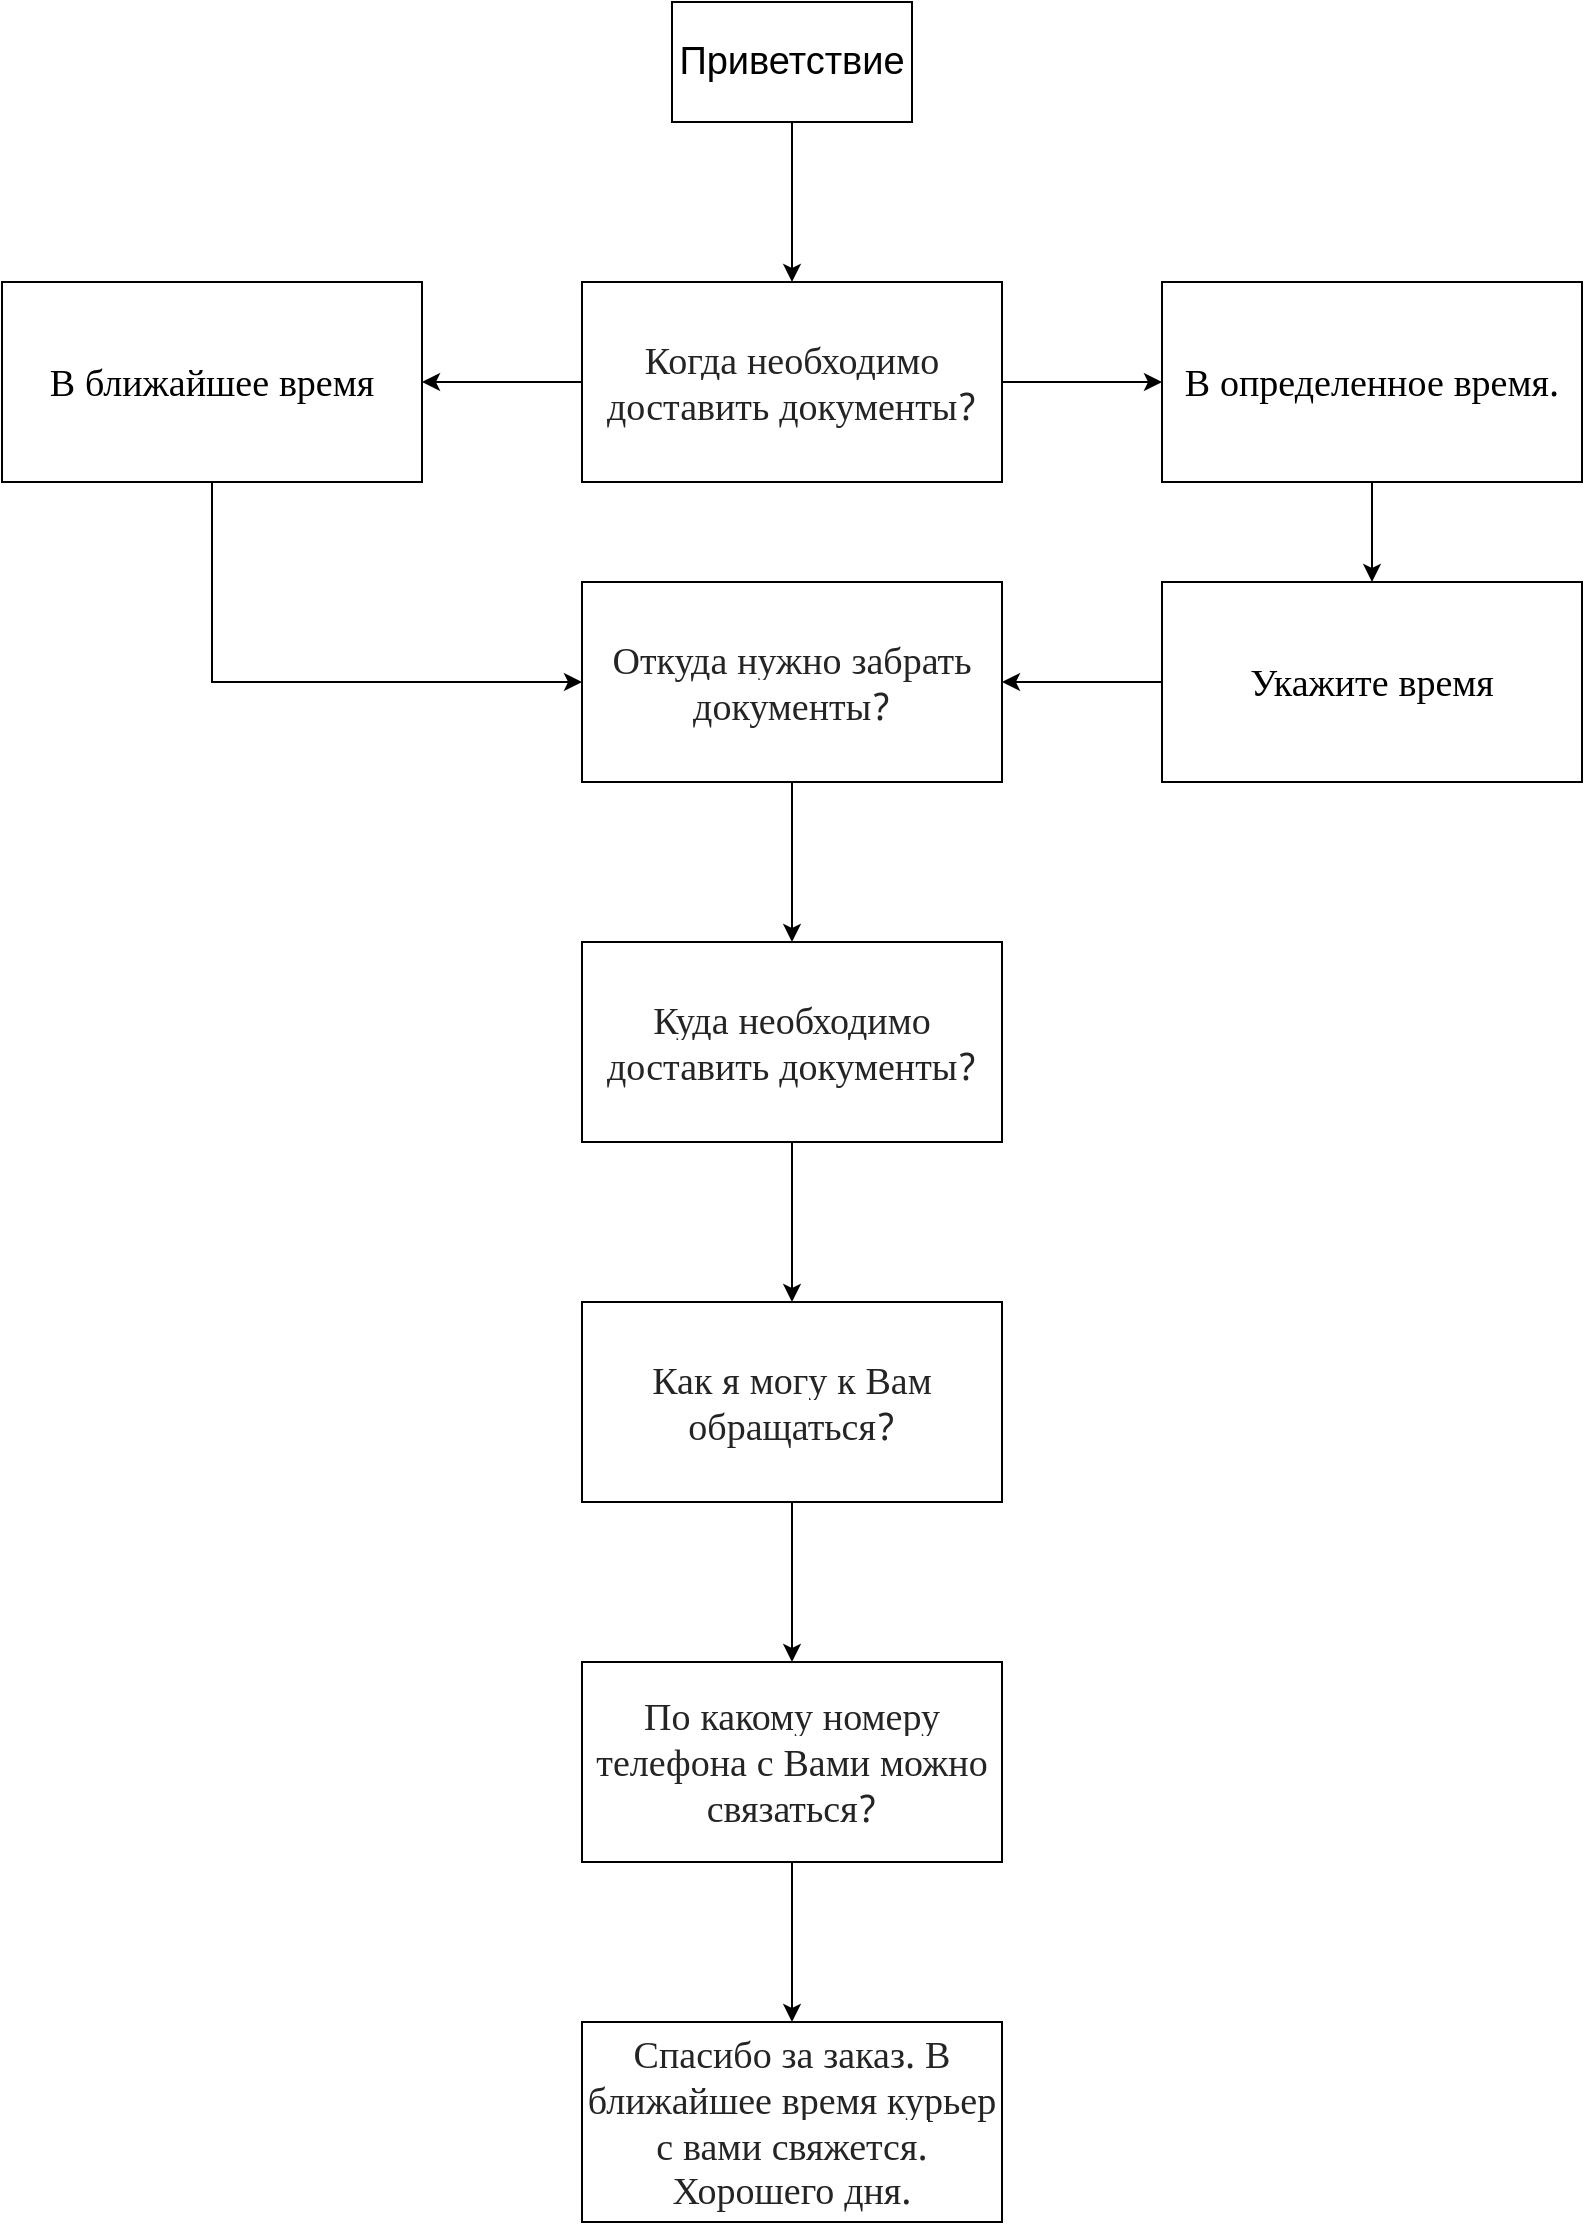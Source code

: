 <mxfile version="13.9.9" type="github">
  <diagram id="4grpE7qk7KgjLC-4zbe9" name="Страница 1">
    <mxGraphModel dx="1038" dy="576" grid="1" gridSize="10" guides="1" tooltips="1" connect="1" arrows="1" fold="1" page="1" pageScale="1" pageWidth="827" pageHeight="1169" math="0" shadow="0">
      <root>
        <mxCell id="0" />
        <mxCell id="1" parent="0" />
        <mxCell id="YwVRpdJXpS6gCIjoCCGZ-3" value="" style="edgeStyle=orthogonalEdgeStyle;rounded=0;orthogonalLoop=1;jettySize=auto;html=1;" edge="1" parent="1" source="YwVRpdJXpS6gCIjoCCGZ-1" target="YwVRpdJXpS6gCIjoCCGZ-2">
          <mxGeometry relative="1" as="geometry" />
        </mxCell>
        <mxCell id="YwVRpdJXpS6gCIjoCCGZ-1" value="&lt;font style=&quot;font-size: 19px&quot;&gt;Приветствие&lt;/font&gt;" style="rounded=0;whiteSpace=wrap;html=1;" vertex="1" parent="1">
          <mxGeometry x="354" y="40" width="120" height="60" as="geometry" />
        </mxCell>
        <mxCell id="YwVRpdJXpS6gCIjoCCGZ-5" value="" style="edgeStyle=orthogonalEdgeStyle;rounded=0;orthogonalLoop=1;jettySize=auto;html=1;" edge="1" parent="1" source="YwVRpdJXpS6gCIjoCCGZ-2" target="YwVRpdJXpS6gCIjoCCGZ-4">
          <mxGeometry relative="1" as="geometry" />
        </mxCell>
        <mxCell id="YwVRpdJXpS6gCIjoCCGZ-8" value="" style="edgeStyle=orthogonalEdgeStyle;rounded=0;orthogonalLoop=1;jettySize=auto;html=1;" edge="1" parent="1" source="YwVRpdJXpS6gCIjoCCGZ-2" target="YwVRpdJXpS6gCIjoCCGZ-7">
          <mxGeometry relative="1" as="geometry" />
        </mxCell>
        <mxCell id="YwVRpdJXpS6gCIjoCCGZ-2" value="&lt;span style=&quot;color: rgba(0 , 0 , 0 , 0.86) ; font-family: &amp;#34;pt serif&amp;#34; , &amp;#34;noto sans armenian&amp;#34; , &amp;#34;noto sans bengali&amp;#34; , &amp;#34;noto sans cherokee&amp;#34; , &amp;#34;noto sans devanagari&amp;#34; , &amp;#34;noto sans ethiopic&amp;#34; , &amp;#34;noto sans georgian&amp;#34; , &amp;#34;noto sans hebrew&amp;#34; , &amp;#34;noto sans kannada&amp;#34; , &amp;#34;noto sans khmer&amp;#34; , &amp;#34;noto sans lao&amp;#34; , &amp;#34;noto sans osmanya&amp;#34; , &amp;#34;noto sans tamil&amp;#34; , &amp;#34;noto sans telugu&amp;#34; , &amp;#34;noto sans thai&amp;#34; , serif ; font-size: 19px ; text-align: left ; background-color: rgb(255 , 255 , 255)&quot;&gt;Когда необходимо доставить документы?&lt;/span&gt;" style="rounded=0;whiteSpace=wrap;html=1;" vertex="1" parent="1">
          <mxGeometry x="309" y="180" width="210" height="100" as="geometry" />
        </mxCell>
        <mxCell id="YwVRpdJXpS6gCIjoCCGZ-10" value="" style="edgeStyle=orthogonalEdgeStyle;rounded=0;orthogonalLoop=1;jettySize=auto;html=1;" edge="1" parent="1" source="YwVRpdJXpS6gCIjoCCGZ-4" target="YwVRpdJXpS6gCIjoCCGZ-9">
          <mxGeometry relative="1" as="geometry" />
        </mxCell>
        <mxCell id="YwVRpdJXpS6gCIjoCCGZ-4" value="&lt;div style=&quot;text-align: left&quot;&gt;&lt;font face=&quot;pt serif, noto sans armenian, noto sans bengali, noto sans cherokee, noto sans devanagari, noto sans ethiopic, noto sans georgian, noto sans hebrew, noto sans kannada, noto sans khmer, noto sans lao, noto sans osmanya, noto sans tamil, noto sans telugu, noto sans thai, serif&quot;&gt;&lt;span style=&quot;font-size: 19px ; background-color: rgb(255 , 255 , 255)&quot;&gt;В определенное время.&lt;/span&gt;&lt;/font&gt;&lt;/div&gt;" style="rounded=0;whiteSpace=wrap;html=1;" vertex="1" parent="1">
          <mxGeometry x="599" y="180" width="210" height="100" as="geometry" />
        </mxCell>
        <mxCell id="YwVRpdJXpS6gCIjoCCGZ-13" style="edgeStyle=orthogonalEdgeStyle;rounded=0;orthogonalLoop=1;jettySize=auto;html=1;entryX=0;entryY=0.5;entryDx=0;entryDy=0;" edge="1" parent="1" source="YwVRpdJXpS6gCIjoCCGZ-7" target="YwVRpdJXpS6gCIjoCCGZ-11">
          <mxGeometry relative="1" as="geometry">
            <mxPoint x="124" y="390" as="targetPoint" />
            <Array as="points">
              <mxPoint x="124" y="380" />
            </Array>
          </mxGeometry>
        </mxCell>
        <mxCell id="YwVRpdJXpS6gCIjoCCGZ-7" value="&lt;div style=&quot;text-align: left&quot;&gt;&lt;font face=&quot;pt serif, noto sans armenian, noto sans bengali, noto sans cherokee, noto sans devanagari, noto sans ethiopic, noto sans georgian, noto sans hebrew, noto sans kannada, noto sans khmer, noto sans lao, noto sans osmanya, noto sans tamil, noto sans telugu, noto sans thai, serif&quot;&gt;&lt;span style=&quot;font-size: 19px ; background-color: rgb(255 , 255 , 255)&quot;&gt;В ближайшее время&lt;/span&gt;&lt;/font&gt;&lt;/div&gt;" style="rounded=0;whiteSpace=wrap;html=1;" vertex="1" parent="1">
          <mxGeometry x="19" y="180" width="210" height="100" as="geometry" />
        </mxCell>
        <mxCell id="YwVRpdJXpS6gCIjoCCGZ-12" value="" style="edgeStyle=orthogonalEdgeStyle;rounded=0;orthogonalLoop=1;jettySize=auto;html=1;" edge="1" parent="1" source="YwVRpdJXpS6gCIjoCCGZ-9" target="YwVRpdJXpS6gCIjoCCGZ-11">
          <mxGeometry relative="1" as="geometry" />
        </mxCell>
        <mxCell id="YwVRpdJXpS6gCIjoCCGZ-9" value="&lt;div style=&quot;text-align: left&quot;&gt;&lt;font face=&quot;pt serif, noto sans armenian, noto sans bengali, noto sans cherokee, noto sans devanagari, noto sans ethiopic, noto sans georgian, noto sans hebrew, noto sans kannada, noto sans khmer, noto sans lao, noto sans osmanya, noto sans tamil, noto sans telugu, noto sans thai, serif&quot;&gt;&lt;span style=&quot;font-size: 19px ; background-color: rgb(255 , 255 , 255)&quot;&gt;Укажите время&lt;/span&gt;&lt;/font&gt;&lt;/div&gt;" style="rounded=0;whiteSpace=wrap;html=1;" vertex="1" parent="1">
          <mxGeometry x="599" y="330" width="210" height="100" as="geometry" />
        </mxCell>
        <mxCell id="YwVRpdJXpS6gCIjoCCGZ-15" value="" style="edgeStyle=orthogonalEdgeStyle;rounded=0;orthogonalLoop=1;jettySize=auto;html=1;" edge="1" parent="1" source="YwVRpdJXpS6gCIjoCCGZ-11" target="YwVRpdJXpS6gCIjoCCGZ-14">
          <mxGeometry relative="1" as="geometry" />
        </mxCell>
        <mxCell id="YwVRpdJXpS6gCIjoCCGZ-11" value="&lt;div&gt;&lt;span style=&quot;color: rgba(0 , 0 , 0 , 0.86) ; font-family: &amp;#34;pt serif&amp;#34; , &amp;#34;noto sans armenian&amp;#34; , &amp;#34;noto sans bengali&amp;#34; , &amp;#34;noto sans cherokee&amp;#34; , &amp;#34;noto sans devanagari&amp;#34; , &amp;#34;noto sans ethiopic&amp;#34; , &amp;#34;noto sans georgian&amp;#34; , &amp;#34;noto sans hebrew&amp;#34; , &amp;#34;noto sans kannada&amp;#34; , &amp;#34;noto sans khmer&amp;#34; , &amp;#34;noto sans lao&amp;#34; , &amp;#34;noto sans osmanya&amp;#34; , &amp;#34;noto sans tamil&amp;#34; , &amp;#34;noto sans telugu&amp;#34; , &amp;#34;noto sans thai&amp;#34; , serif ; font-size: 19px ; background-color: rgb(255 , 255 , 255)&quot;&gt;Откуда нужно забрать документы?&lt;/span&gt;&lt;br&gt;&lt;/div&gt;" style="rounded=0;whiteSpace=wrap;html=1;" vertex="1" parent="1">
          <mxGeometry x="309" y="330" width="210" height="100" as="geometry" />
        </mxCell>
        <mxCell id="YwVRpdJXpS6gCIjoCCGZ-17" value="" style="edgeStyle=orthogonalEdgeStyle;rounded=0;orthogonalLoop=1;jettySize=auto;html=1;" edge="1" parent="1" source="YwVRpdJXpS6gCIjoCCGZ-14" target="YwVRpdJXpS6gCIjoCCGZ-16">
          <mxGeometry relative="1" as="geometry" />
        </mxCell>
        <mxCell id="YwVRpdJXpS6gCIjoCCGZ-14" value="&lt;div&gt;&lt;span style=&quot;color: rgba(0 , 0 , 0 , 0.86) ; font-family: &amp;#34;pt serif&amp;#34; , &amp;#34;noto sans armenian&amp;#34; , &amp;#34;noto sans bengali&amp;#34; , &amp;#34;noto sans cherokee&amp;#34; , &amp;#34;noto sans devanagari&amp;#34; , &amp;#34;noto sans ethiopic&amp;#34; , &amp;#34;noto sans georgian&amp;#34; , &amp;#34;noto sans hebrew&amp;#34; , &amp;#34;noto sans kannada&amp;#34; , &amp;#34;noto sans khmer&amp;#34; , &amp;#34;noto sans lao&amp;#34; , &amp;#34;noto sans osmanya&amp;#34; , &amp;#34;noto sans tamil&amp;#34; , &amp;#34;noto sans telugu&amp;#34; , &amp;#34;noto sans thai&amp;#34; , serif ; font-size: 19px ; text-align: left ; background-color: rgb(255 , 255 , 255)&quot;&gt;Куда необходимо доставить документы?&lt;/span&gt;&lt;br&gt;&lt;/div&gt;" style="rounded=0;whiteSpace=wrap;html=1;" vertex="1" parent="1">
          <mxGeometry x="309" y="510" width="210" height="100" as="geometry" />
        </mxCell>
        <mxCell id="YwVRpdJXpS6gCIjoCCGZ-19" value="" style="edgeStyle=orthogonalEdgeStyle;rounded=0;orthogonalLoop=1;jettySize=auto;html=1;" edge="1" parent="1" source="YwVRpdJXpS6gCIjoCCGZ-16" target="YwVRpdJXpS6gCIjoCCGZ-18">
          <mxGeometry relative="1" as="geometry" />
        </mxCell>
        <mxCell id="YwVRpdJXpS6gCIjoCCGZ-16" value="&lt;div&gt;&lt;span style=&quot;color: rgba(0 , 0 , 0 , 0.86) ; font-family: &amp;#34;pt serif&amp;#34; , &amp;#34;noto sans armenian&amp;#34; , &amp;#34;noto sans bengali&amp;#34; , &amp;#34;noto sans cherokee&amp;#34; , &amp;#34;noto sans devanagari&amp;#34; , &amp;#34;noto sans ethiopic&amp;#34; , &amp;#34;noto sans georgian&amp;#34; , &amp;#34;noto sans hebrew&amp;#34; , &amp;#34;noto sans kannada&amp;#34; , &amp;#34;noto sans khmer&amp;#34; , &amp;#34;noto sans lao&amp;#34; , &amp;#34;noto sans osmanya&amp;#34; , &amp;#34;noto sans tamil&amp;#34; , &amp;#34;noto sans telugu&amp;#34; , &amp;#34;noto sans thai&amp;#34; , serif ; font-size: 19px ; text-align: left ; background-color: rgb(255 , 255 , 255)&quot;&gt;Как я могу к Вам обращаться?&lt;/span&gt;&lt;br&gt;&lt;/div&gt;" style="rounded=0;whiteSpace=wrap;html=1;" vertex="1" parent="1">
          <mxGeometry x="309" y="690" width="210" height="100" as="geometry" />
        </mxCell>
        <mxCell id="YwVRpdJXpS6gCIjoCCGZ-21" value="" style="edgeStyle=orthogonalEdgeStyle;rounded=0;orthogonalLoop=1;jettySize=auto;html=1;" edge="1" parent="1" source="YwVRpdJXpS6gCIjoCCGZ-18" target="YwVRpdJXpS6gCIjoCCGZ-20">
          <mxGeometry relative="1" as="geometry" />
        </mxCell>
        <mxCell id="YwVRpdJXpS6gCIjoCCGZ-18" value="&lt;div&gt;&lt;span style=&quot;color: rgba(0 , 0 , 0 , 0.86) ; font-family: &amp;#34;pt serif&amp;#34; , &amp;#34;noto sans armenian&amp;#34; , &amp;#34;noto sans bengali&amp;#34; , &amp;#34;noto sans cherokee&amp;#34; , &amp;#34;noto sans devanagari&amp;#34; , &amp;#34;noto sans ethiopic&amp;#34; , &amp;#34;noto sans georgian&amp;#34; , &amp;#34;noto sans hebrew&amp;#34; , &amp;#34;noto sans kannada&amp;#34; , &amp;#34;noto sans khmer&amp;#34; , &amp;#34;noto sans lao&amp;#34; , &amp;#34;noto sans osmanya&amp;#34; , &amp;#34;noto sans tamil&amp;#34; , &amp;#34;noto sans telugu&amp;#34; , &amp;#34;noto sans thai&amp;#34; , serif ; font-size: 19px ; text-align: left ; background-color: rgb(255 , 255 , 255)&quot;&gt;По какому номеру телефона с Вами можно связаться?&lt;/span&gt;&lt;br&gt;&lt;/div&gt;" style="rounded=0;whiteSpace=wrap;html=1;" vertex="1" parent="1">
          <mxGeometry x="309" y="870" width="210" height="100" as="geometry" />
        </mxCell>
        <mxCell id="YwVRpdJXpS6gCIjoCCGZ-20" value="&lt;div&gt;&lt;span style=&quot;color: rgba(0 , 0 , 0 , 0.86) ; font-family: &amp;#34;pt serif&amp;#34; , &amp;#34;noto sans armenian&amp;#34; , &amp;#34;noto sans bengali&amp;#34; , &amp;#34;noto sans cherokee&amp;#34; , &amp;#34;noto sans devanagari&amp;#34; , &amp;#34;noto sans ethiopic&amp;#34; , &amp;#34;noto sans georgian&amp;#34; , &amp;#34;noto sans hebrew&amp;#34; , &amp;#34;noto sans kannada&amp;#34; , &amp;#34;noto sans khmer&amp;#34; , &amp;#34;noto sans lao&amp;#34; , &amp;#34;noto sans osmanya&amp;#34; , &amp;#34;noto sans tamil&amp;#34; , &amp;#34;noto sans telugu&amp;#34; , &amp;#34;noto sans thai&amp;#34; , serif ; font-size: 19px ; text-align: left ; background-color: rgb(255 , 255 , 255)&quot;&gt;Спасибо за заказ. В ближайшее время курьер с вами свяжется. Хорошего дня.&lt;/span&gt;&lt;br&gt;&lt;/div&gt;" style="rounded=0;whiteSpace=wrap;html=1;" vertex="1" parent="1">
          <mxGeometry x="309" y="1050" width="210" height="100" as="geometry" />
        </mxCell>
      </root>
    </mxGraphModel>
  </diagram>
</mxfile>
